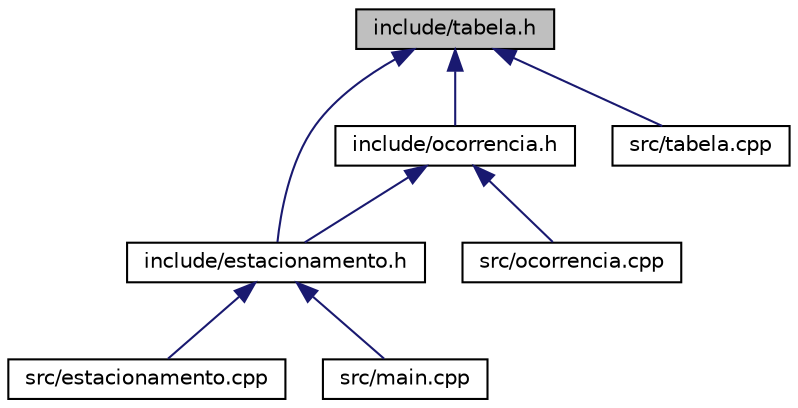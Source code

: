 digraph "include/tabela.h"
{
  edge [fontname="Helvetica",fontsize="10",labelfontname="Helvetica",labelfontsize="10"];
  node [fontname="Helvetica",fontsize="10",shape=record];
  Node3 [label="include/tabela.h",height=0.2,width=0.4,color="black", fillcolor="grey75", style="filled", fontcolor="black"];
  Node3 -> Node4 [dir="back",color="midnightblue",fontsize="10",style="solid",fontname="Helvetica"];
  Node4 [label="include/ocorrencia.h",height=0.2,width=0.4,color="black", fillcolor="white", style="filled",URL="$ocorrencia_8h_source.html"];
  Node4 -> Node5 [dir="back",color="midnightblue",fontsize="10",style="solid",fontname="Helvetica"];
  Node5 [label="include/estacionamento.h",height=0.2,width=0.4,color="black", fillcolor="white", style="filled",URL="$estacionamento_8h_source.html"];
  Node5 -> Node6 [dir="back",color="midnightblue",fontsize="10",style="solid",fontname="Helvetica"];
  Node6 [label="src/estacionamento.cpp",height=0.2,width=0.4,color="black", fillcolor="white", style="filled",URL="$estacionamento_8cpp.html",tooltip="Implementação da classe &#39;estacionamento&#39; para o Projeto Final de LP I. "];
  Node5 -> Node7 [dir="back",color="midnightblue",fontsize="10",style="solid",fontname="Helvetica"];
  Node7 [label="src/main.cpp",height=0.2,width=0.4,color="black", fillcolor="white", style="filled",URL="$main_8cpp.html",tooltip="Implementação da &#39;MAIN&#39; para o Projeto Final de LP I. "];
  Node4 -> Node8 [dir="back",color="midnightblue",fontsize="10",style="solid",fontname="Helvetica"];
  Node8 [label="src/ocorrencia.cpp",height=0.2,width=0.4,color="black", fillcolor="white", style="filled",URL="$ocorrencia_8cpp.html",tooltip="Implementação da classe &#39;ocorrencia&#39; para o Projeto Final de LP I. "];
  Node3 -> Node5 [dir="back",color="midnightblue",fontsize="10",style="solid",fontname="Helvetica"];
  Node3 -> Node9 [dir="back",color="midnightblue",fontsize="10",style="solid",fontname="Helvetica"];
  Node9 [label="src/tabela.cpp",height=0.2,width=0.4,color="black", fillcolor="white", style="filled",URL="$tabela_8cpp.html",tooltip="Implementação da classe &#39;tabela&#39; para o Projeto Final de LP I. "];
}
